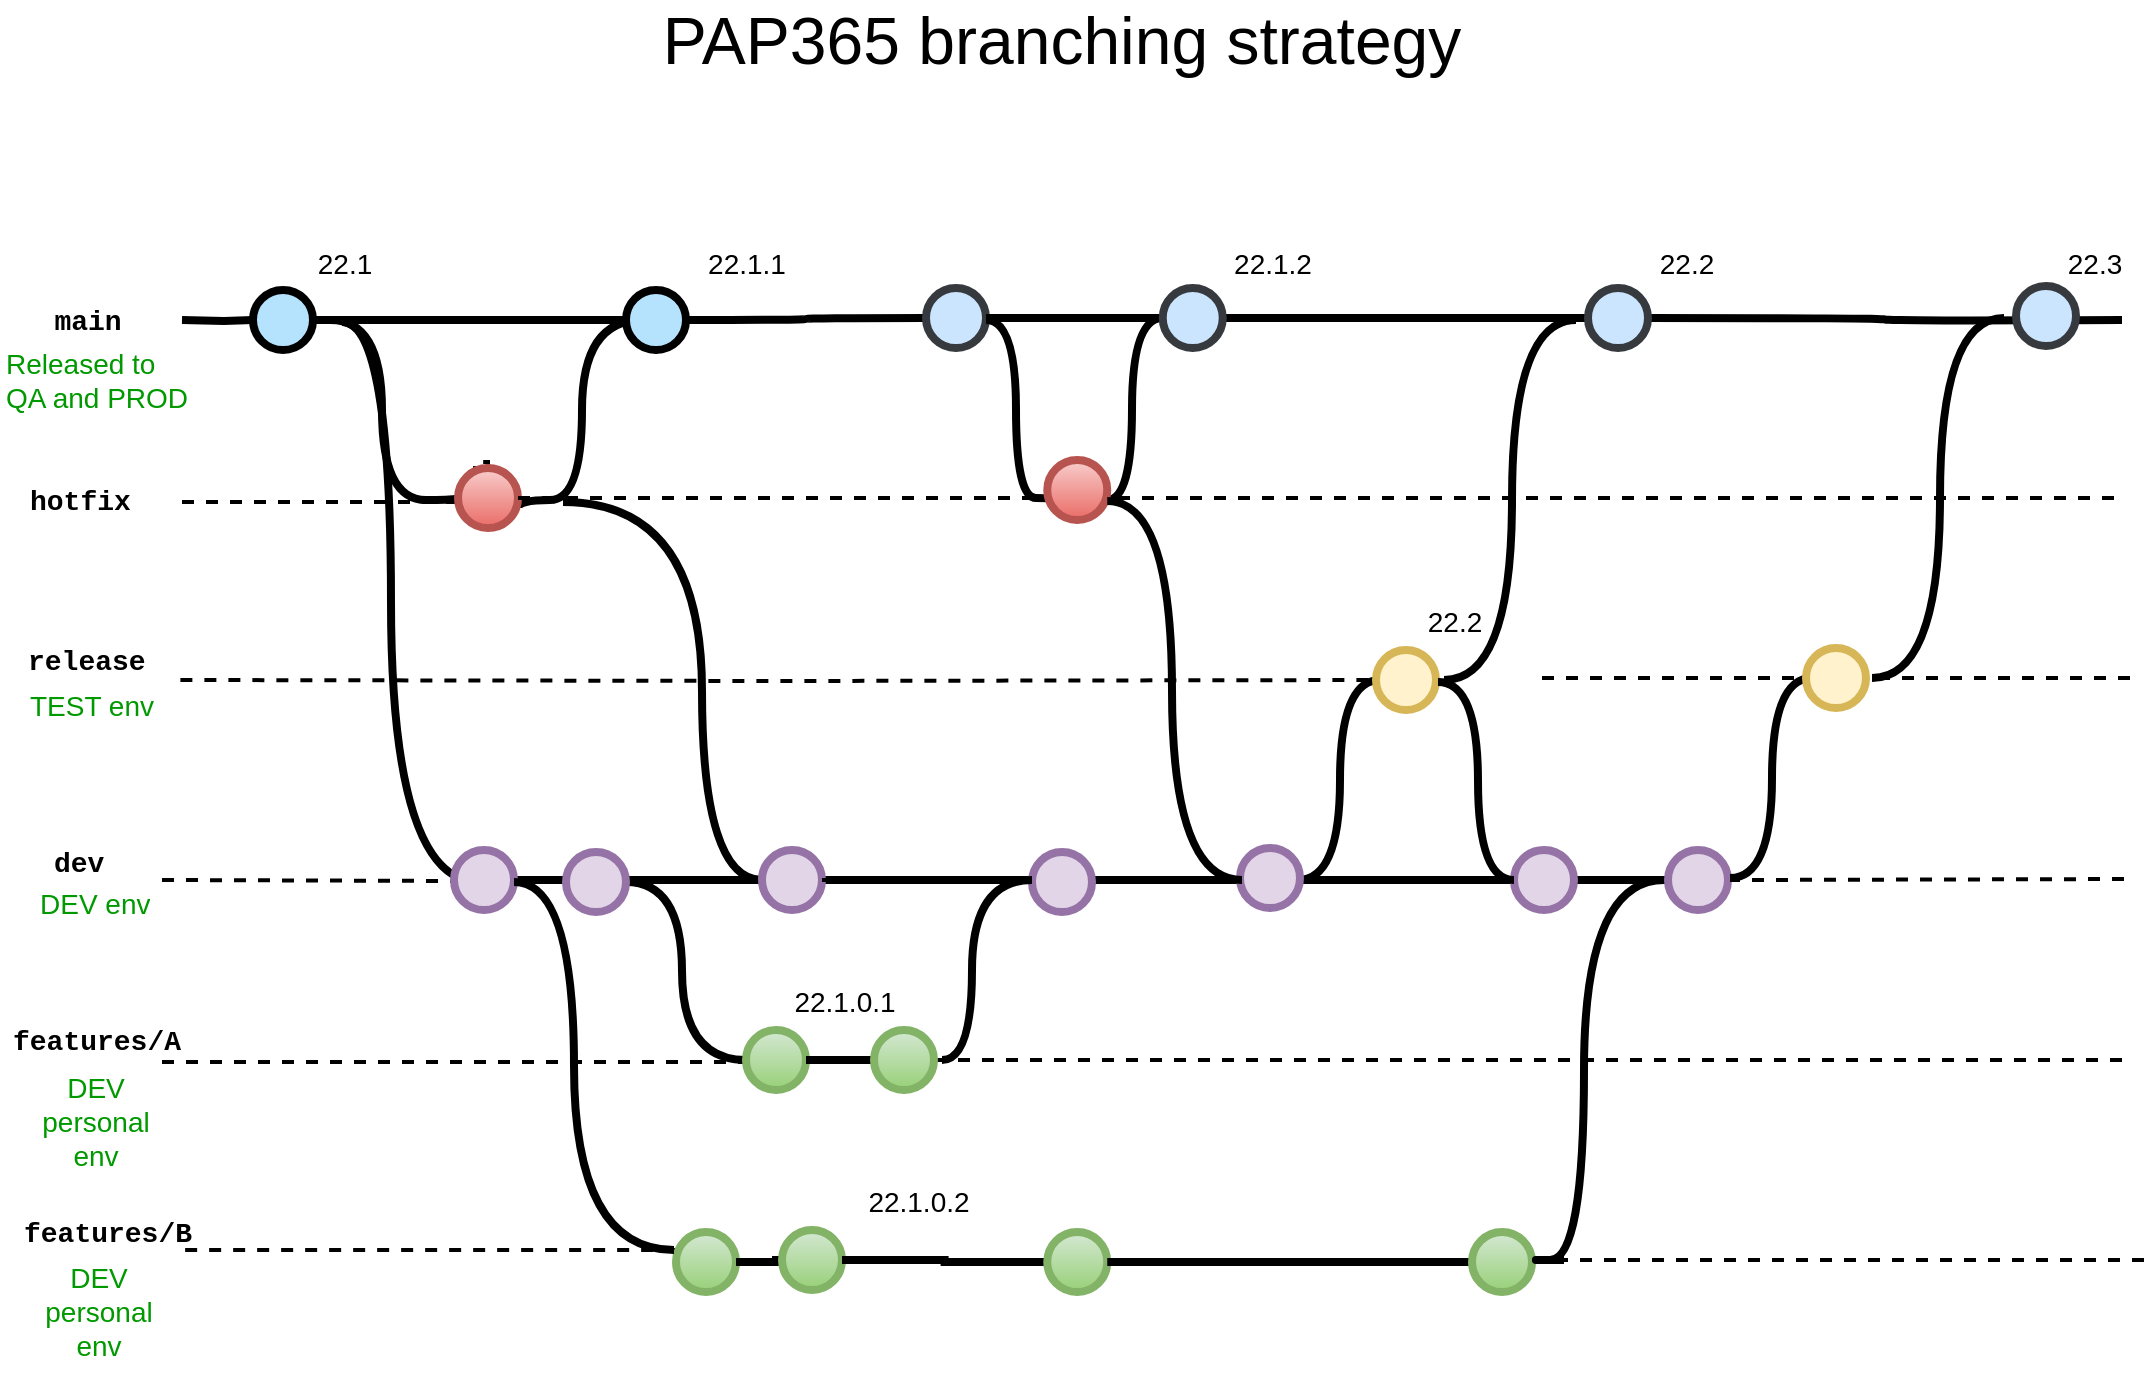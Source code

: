 <mxfile version="20.8.15" type="github"><diagram id="53IQXVl9icCSp_Kw3Ib1" name="Page-1"><mxGraphModel dx="1186" dy="732" grid="1" gridSize="10" guides="1" tooltips="1" connect="1" arrows="1" fold="1" page="1" pageScale="1" pageWidth="1100" pageHeight="850" math="0" shadow="0"><root><mxCell id="0"/><mxCell id="1" parent="0"/><mxCell id="fSnZ5vnYTslC5NarKmr_-11" value="PAP365 branching strategy" style="text;html=1;strokeColor=none;fillColor=none;align=center;verticalAlign=middle;whiteSpace=wrap;rounded=0;fontSize=33;fontColor=#000000;" parent="1" vertex="1"><mxGeometry x="155" y="40" width="790" height="40" as="geometry"/></mxCell><mxCell id="9hBKPDzoitwpIBdzFDQ7-28" value="features/B" style="text;html=1;strokeColor=none;fillColor=none;align=center;verticalAlign=middle;whiteSpace=wrap;overflow=hidden;fontSize=14;fontStyle=1;fontFamily=Courier New;" parent="1" vertex="1"><mxGeometry x="27.19" y="646" width="92" height="20" as="geometry"/></mxCell><mxCell id="9hBKPDzoitwpIBdzFDQ7-37" value="DEV personal env" style="text;html=1;strokeColor=none;fillColor=none;align=center;verticalAlign=middle;whiteSpace=wrap;overflow=hidden;fontSize=14;fontStyle=0;fontColor=#009900;" parent="1" vertex="1"><mxGeometry x="34.57" y="666" width="67.25" height="60" as="geometry"/></mxCell><mxCell id="ck4O1efFFyVbqovqOwfO-1" value="" style="edgeStyle=orthogonalEdgeStyle;rounded=0;html=1;jettySize=auto;orthogonalLoop=1;strokeWidth=4;endArrow=none;endFill=0;startArrow=none;" parent="1" source="ck4O1efFFyVbqovqOwfO-7" edge="1"><mxGeometry x="154.5" y="200" as="geometry"><mxPoint x="110" y="200" as="sourcePoint"/><mxPoint x="224.5" y="200" as="targetPoint"/></mxGeometry></mxCell><mxCell id="ck4O1efFFyVbqovqOwfO-2" value="main" style="text;html=1;strokeColor=none;fillColor=none;align=center;verticalAlign=middle;whiteSpace=wrap;overflow=hidden;fontSize=14;fontStyle=1;fontFamily=Courier New;" parent="1" vertex="1"><mxGeometry x="38" y="190" width="50" height="20" as="geometry"/></mxCell><mxCell id="ck4O1efFFyVbqovqOwfO-4" value="Released to QA and PROD" style="text;html=1;strokeColor=none;fillColor=none;align=left;verticalAlign=middle;whiteSpace=wrap;overflow=hidden;fontSize=14;fontStyle=0;fontColor=#009900;" parent="1" vertex="1"><mxGeometry x="19.57" y="210" width="97.25" height="39" as="geometry"/></mxCell><mxCell id="ck4O1efFFyVbqovqOwfO-8" value="" style="edgeStyle=orthogonalEdgeStyle;curved=1;rounded=0;orthogonalLoop=1;jettySize=auto;html=1;endArrow=none;endFill=0;strokeWidth=4;fontFamily=Courier New;fontSize=16;exitX=1;exitY=0.5;exitDx=0;exitDy=0;exitPerimeter=0;" parent="1" target="ck4O1efFFyVbqovqOwfO-12" edge="1" source="ck4O1efFFyVbqovqOwfO-34"><mxGeometry relative="1" as="geometry"><mxPoint x="467" y="199" as="sourcePoint"/></mxGeometry></mxCell><mxCell id="ck4O1efFFyVbqovqOwfO-10" value="" style="edgeStyle=orthogonalEdgeStyle;curved=1;rounded=0;orthogonalLoop=1;jettySize=auto;html=1;endArrow=none;endFill=0;strokeWidth=4;fontFamily=Courier New;fontSize=16;startArrow=none;" parent="1" source="ck4O1efFFyVbqovqOwfO-15" edge="1"><mxGeometry relative="1" as="geometry"><mxPoint x="707" y="199" as="targetPoint"/></mxGeometry></mxCell><mxCell id="ck4O1efFFyVbqovqOwfO-11" value="" style="edgeStyle=orthogonalEdgeStyle;curved=1;rounded=0;orthogonalLoop=1;jettySize=auto;html=1;endArrow=none;endFill=0;strokeWidth=4;fontFamily=Courier New;fontSize=16;exitX=1;exitY=0.5;exitDx=0;exitDy=0;exitPerimeter=0;entryX=0;entryY=0.5;entryDx=0;entryDy=0;entryPerimeter=0;" parent="1" source="17730NkYTiJZY0oufSv_-13" target="9hBKPDzoitwpIBdzFDQ7-30" edge="1"><mxGeometry relative="1" as="geometry"><mxPoint x="391.13" y="555" as="targetPoint"/><mxPoint x="319.5" y="506" as="sourcePoint"/><Array as="points"><mxPoint x="360" y="481"/><mxPoint x="360" y="570"/></Array></mxGeometry></mxCell><mxCell id="ck4O1efFFyVbqovqOwfO-12" value="" style="verticalLabelPosition=bottom;verticalAlign=top;html=1;strokeWidth=4;shape=mxgraph.flowchart.on-page_reference;strokeColor=#36393d;fillColor=#cce5ff;" parent="1" vertex="1"><mxGeometry x="482" y="184" width="30" height="30" as="geometry"/></mxCell><mxCell id="ck4O1efFFyVbqovqOwfO-13" value="" style="edgeStyle=orthogonalEdgeStyle;curved=1;rounded=0;orthogonalLoop=1;jettySize=auto;html=1;endArrow=none;endFill=0;strokeWidth=4;fontFamily=Courier New;fontSize=16;startArrow=none;" parent="1" target="ck4O1efFFyVbqovqOwfO-15" edge="1" source="17730NkYTiJZY0oufSv_-48"><mxGeometry relative="1" as="geometry"><mxPoint x="1080" y="200" as="sourcePoint"/></mxGeometry></mxCell><mxCell id="ck4O1efFFyVbqovqOwfO-22" value="22.1" style="text;html=1;strokeColor=none;fillColor=none;align=center;verticalAlign=middle;whiteSpace=wrap;overflow=hidden;fontSize=14;" parent="1" vertex="1"><mxGeometry x="145.5" y="161" width="91" height="20" as="geometry"/></mxCell><mxCell id="ck4O1efFFyVbqovqOwfO-24" value="" style="edgeStyle=orthogonalEdgeStyle;curved=1;rounded=0;orthogonalLoop=1;jettySize=auto;html=1;endArrow=none;endFill=0;strokeWidth=4;fontFamily=Courier New;fontSize=16;entryX=0;entryY=0.5;entryDx=0;entryDy=0;entryPerimeter=0;" parent="1" source="ck4O1efFFyVbqovqOwfO-25" target="ck4O1efFFyVbqovqOwfO-15" edge="1"><mxGeometry relative="1" as="geometry"><mxPoint x="745.87" y="279" as="targetPoint"/><Array as="points"><mxPoint x="585" y="290"/><mxPoint x="585" y="199"/></Array></mxGeometry></mxCell><mxCell id="ck4O1efFFyVbqovqOwfO-27" value="22.1.2" style="text;html=1;strokeColor=none;fillColor=none;align=center;verticalAlign=middle;whiteSpace=wrap;overflow=hidden;fontSize=14;" parent="1" vertex="1"><mxGeometry x="629.37" y="161" width="52.63" height="20" as="geometry"/></mxCell><mxCell id="_r8tFfjNaQo8byVIqAFJ-19" value="" style="edgeStyle=orthogonalEdgeStyle;curved=1;rounded=0;orthogonalLoop=1;jettySize=auto;html=1;endArrow=none;endFill=0;strokeWidth=4;fontFamily=Courier New;fontSize=16;" parent="1" source="ck4O1efFFyVbqovqOwfO-12" target="ck4O1efFFyVbqovqOwfO-15" edge="1"><mxGeometry relative="1" as="geometry"><mxPoint x="547" y="199" as="sourcePoint"/><mxPoint x="707" y="199" as="targetPoint"/></mxGeometry></mxCell><mxCell id="ck4O1efFFyVbqovqOwfO-15" value="" style="verticalLabelPosition=bottom;verticalAlign=top;html=1;strokeWidth=4;shape=mxgraph.flowchart.on-page_reference;strokeColor=#36393d;fillColor=#cce5ff;" parent="1" vertex="1"><mxGeometry x="600.37" y="184" width="30" height="30" as="geometry"/></mxCell><mxCell id="_r8tFfjNaQo8byVIqAFJ-22" value="22.1.1" style="text;html=1;strokeColor=none;fillColor=none;align=center;verticalAlign=middle;whiteSpace=wrap;overflow=hidden;fontSize=14;" parent="1" vertex="1"><mxGeometry x="362" y="161" width="60.5" height="20" as="geometry"/></mxCell><mxCell id="_r8tFfjNaQo8byVIqAFJ-40" value="" style="edgeStyle=orthogonalEdgeStyle;curved=1;rounded=0;orthogonalLoop=1;jettySize=auto;html=1;endArrow=none;endFill=0;strokeWidth=4;fontFamily=Courier New;fontSize=16;startArrow=none;exitX=1;exitY=0.667;exitDx=0;exitDy=0;exitPerimeter=0;" parent="1" edge="1"><mxGeometry relative="1" as="geometry"><mxPoint x="340" y="200" as="targetPoint"/><mxPoint x="278" y="294.01" as="sourcePoint"/><Array as="points"><mxPoint x="278" y="290"/><mxPoint x="310" y="290"/><mxPoint x="310" y="200"/></Array></mxGeometry></mxCell><mxCell id="pDLgfkYLmZ7nKOtSb_zo-12" value="hotfix" style="text;html=1;strokeColor=none;fillColor=none;align=left;verticalAlign=middle;whiteSpace=wrap;overflow=hidden;fontSize=14;fontStyle=1;fontFamily=Courier New;" parent="1" vertex="1"><mxGeometry x="32.19" y="280" width="73.62" height="20" as="geometry"/></mxCell><mxCell id="YvMvGw8tSOt4RGlKbDvN-7" value="" style="edgeStyle=orthogonalEdgeStyle;rounded=0;html=1;jettySize=auto;orthogonalLoop=1;plain-blue;endArrow=none;endFill=0;strokeWidth=4;strokeColor=#000000;startArrow=none;" parent="1" edge="1"><mxGeometry x="-229.88" y="480" as="geometry"><mxPoint x="824" y="480" as="targetPoint"/><mxPoint x="274" y="480" as="sourcePoint"/></mxGeometry></mxCell><mxCell id="YvMvGw8tSOt4RGlKbDvN-8" value="features/A" style="text;html=1;strokeColor=none;fillColor=none;align=center;verticalAlign=middle;whiteSpace=wrap;overflow=hidden;fontSize=14;fontStyle=1;fontFamily=Courier New;" parent="1" vertex="1"><mxGeometry x="21" y="550" width="93" height="21" as="geometry"/></mxCell><mxCell id="YvMvGw8tSOt4RGlKbDvN-10" value="TEST env" style="text;html=1;strokeColor=none;fillColor=none;align=left;verticalAlign=middle;whiteSpace=wrap;overflow=hidden;fontSize=14;fontStyle=0;fontColor=#009900;" parent="1" vertex="1"><mxGeometry x="32.19" y="380" width="72" height="25" as="geometry"/></mxCell><mxCell id="ck4O1efFFyVbqovqOwfO-34" value="" style="verticalLabelPosition=bottom;verticalAlign=top;html=1;strokeWidth=4;shape=mxgraph.flowchart.on-page_reference;fillColor=#b5e3fe;strokeColor=#000000;labelBorderColor=none;" parent="1" vertex="1"><mxGeometry x="332" y="185" width="30" height="30" as="geometry"/></mxCell><mxCell id="YvMvGw8tSOt4RGlKbDvN-45" style="edgeStyle=orthogonalEdgeStyle;curved=1;rounded=0;html=1;endArrow=none;endFill=0;jettySize=auto;orthogonalLoop=1;strokeWidth=4;fontSize=15;" parent="1" edge="1"><mxGeometry relative="1" as="geometry"><mxPoint x="709" y="380" as="targetPoint"/><Array as="points"><mxPoint x="689" y="480"/><mxPoint x="689" y="380"/></Array><mxPoint x="668" y="480" as="sourcePoint"/></mxGeometry></mxCell><mxCell id="kWK_K31KorMhjqKaLNin-1" value="" style="edgeStyle=orthogonalEdgeStyle;rounded=0;html=1;jettySize=auto;orthogonalLoop=1;strokeWidth=4;endArrow=none;endFill=0;" parent="1" target="ck4O1efFFyVbqovqOwfO-7" edge="1"><mxGeometry x="154.5" y="200" as="geometry"><mxPoint x="110" y="200" as="sourcePoint"/><mxPoint x="224.5" y="200" as="targetPoint"/></mxGeometry></mxCell><mxCell id="ck4O1efFFyVbqovqOwfO-7" value="" style="verticalLabelPosition=bottom;verticalAlign=top;html=1;strokeWidth=4;shape=mxgraph.flowchart.on-page_reference;plain-blue;gradientColor=none;fillColor=#B5E3Fe;strokeColor=#000000;" parent="1" vertex="1"><mxGeometry x="145.5" y="185" width="30" height="30" as="geometry"/></mxCell><mxCell id="kWK_K31KorMhjqKaLNin-9" value="" style="edgeStyle=orthogonalEdgeStyle;rounded=0;html=1;jettySize=auto;orthogonalLoop=1;plain-blue;endArrow=none;endFill=0;strokeWidth=4;strokeColor=#000000;startArrow=none;entryX=0;entryY=0.5;entryDx=0;entryDy=0;entryPerimeter=0;" parent="1" target="ck4O1efFFyVbqovqOwfO-34" edge="1"><mxGeometry x="67.74" y="199.5" as="geometry"><mxPoint x="319.5" y="199.5" as="targetPoint"/><mxPoint x="220" y="200" as="sourcePoint"/><Array as="points"><mxPoint x="270" y="200"/></Array></mxGeometry></mxCell><mxCell id="kWK_K31KorMhjqKaLNin-10" style="edgeStyle=orthogonalEdgeStyle;curved=1;rounded=0;html=1;endArrow=none;endFill=0;jettySize=auto;orthogonalLoop=1;strokeWidth=4;fontSize=15;" parent="1" edge="1"><mxGeometry relative="1" as="geometry"><mxPoint x="300.5" y="291" as="targetPoint"/><Array as="points"><mxPoint x="430" y="480"/><mxPoint x="370" y="480"/><mxPoint x="370" y="291"/></Array><mxPoint x="420" y="480" as="sourcePoint"/></mxGeometry></mxCell><mxCell id="17730NkYTiJZY0oufSv_-2" value="" style="edgeStyle=orthogonalEdgeStyle;curved=1;rounded=0;orthogonalLoop=1;jettySize=auto;html=1;endArrow=none;endFill=0;strokeWidth=4;fontFamily=Courier New;fontSize=16;startArrow=none;entryX=0;entryY=0.5;entryDx=0;entryDy=0;entryPerimeter=0;" edge="1" parent="1"><mxGeometry relative="1" as="geometry"><mxPoint x="251" y="285" as="targetPoint"/><mxPoint x="184.25" y="200" as="sourcePoint"/><Array as="points"><mxPoint x="210" y="200"/><mxPoint x="210" y="290"/><mxPoint x="254" y="290"/><mxPoint x="254" y="285"/></Array></mxGeometry></mxCell><mxCell id="17730NkYTiJZY0oufSv_-4" value="" style="edgeStyle=orthogonalEdgeStyle;rounded=0;html=1;jettySize=auto;orthogonalLoop=1;plain-blue;endArrow=none;endFill=0;strokeWidth=2;strokeColor=#000000;startArrow=none;dashed=1;" edge="1" parent="1"><mxGeometry x="-79.38" y="291" as="geometry"><mxPoint x="248" y="291" as="targetPoint"/><mxPoint x="110" y="291" as="sourcePoint"/><Array as="points"><mxPoint x="240" y="291"/><mxPoint x="240" y="291"/></Array></mxGeometry></mxCell><mxCell id="17730NkYTiJZY0oufSv_-5" value="" style="edgeStyle=orthogonalEdgeStyle;rounded=0;html=1;jettySize=auto;orthogonalLoop=1;plain-blue;endArrow=none;endFill=0;strokeWidth=2;strokeColor=#000000;startArrow=none;dashed=1;" edge="1" parent="1" target="_r8tFfjNaQo8byVIqAFJ-6"><mxGeometry x="-79.38" y="288" as="geometry"><mxPoint x="1080" y="288" as="targetPoint"/><mxPoint x="256.12" y="291" as="sourcePoint"/><Array as="points"/></mxGeometry></mxCell><mxCell id="_r8tFfjNaQo8byVIqAFJ-6" value="" style="verticalLabelPosition=bottom;verticalAlign=top;html=1;strokeWidth=4;shape=mxgraph.flowchart.on-page_reference;plain-blue;gradientColor=#EA6B66;strokeColor=#B85450;fillColor=#F8CECC;" parent="1" vertex="1"><mxGeometry x="248.0" y="274" width="30" height="30" as="geometry"/></mxCell><mxCell id="17730NkYTiJZY0oufSv_-6" style="edgeStyle=orthogonalEdgeStyle;curved=1;rounded=0;html=1;entryX=0;entryY=0.5;entryPerimeter=0;endArrow=none;endFill=0;jettySize=auto;orthogonalLoop=1;strokeWidth=4;fontSize=15;entryDx=0;entryDy=0;" edge="1" parent="1"><mxGeometry relative="1" as="geometry"><mxPoint x="190" y="201" as="targetPoint"/><Array as="points"><mxPoint x="214.5" y="481"/><mxPoint x="214.5" y="201"/></Array><mxPoint x="258.5" y="481" as="sourcePoint"/></mxGeometry></mxCell><mxCell id="17730NkYTiJZY0oufSv_-8" value="" style="edgeStyle=orthogonalEdgeStyle;rounded=0;html=1;jettySize=auto;orthogonalLoop=1;plain-blue;endArrow=none;endFill=0;strokeWidth=2;strokeColor=#000000;startArrow=none;dashed=1;" edge="1" parent="1"><mxGeometry x="-108.19" y="376" as="geometry"><mxPoint x="1089.19" y="379" as="targetPoint"/><mxPoint x="790" y="379" as="sourcePoint"/><Array as="points"><mxPoint x="1051.19" y="379"/></Array></mxGeometry></mxCell><mxCell id="17730NkYTiJZY0oufSv_-10" value="" style="edgeStyle=orthogonalEdgeStyle;rounded=0;html=1;jettySize=auto;orthogonalLoop=1;plain-blue;endArrow=none;endFill=0;strokeWidth=2;strokeColor=#000000;startArrow=none;dashed=1;exitX=1;exitY=0.5;exitDx=0;exitDy=0;exitPerimeter=0;" edge="1" parent="1" source="17730NkYTiJZY0oufSv_-64"><mxGeometry x="-104.38" y="476.5" as="geometry"><mxPoint x="1085" y="479.5" as="targetPoint"/><mxPoint x="790" y="479.5" as="sourcePoint"/><Array as="points"><mxPoint x="890" y="480"/><mxPoint x="1055" y="480"/></Array></mxGeometry></mxCell><mxCell id="17730NkYTiJZY0oufSv_-15" value="" style="edgeStyle=orthogonalEdgeStyle;rounded=0;html=1;jettySize=auto;orthogonalLoop=1;plain-blue;endArrow=none;endFill=0;strokeWidth=2;strokeColor=#000000;startArrow=none;dashed=1;" edge="1" parent="1" source="17730NkYTiJZY0oufSv_-11" target="17730NkYTiJZY0oufSv_-13"><mxGeometry x="-109.38" y="466" as="geometry"><mxPoint x="1050" y="466" as="targetPoint"/><mxPoint x="281" y="469" as="sourcePoint"/><Array as="points"/></mxGeometry></mxCell><mxCell id="17730NkYTiJZY0oufSv_-16" value="" style="edgeStyle=orthogonalEdgeStyle;rounded=0;html=1;jettySize=auto;orthogonalLoop=1;plain-blue;endArrow=none;endFill=0;strokeWidth=2;strokeColor=#000000;startArrow=none;dashed=1;" edge="1" parent="1"><mxGeometry x="-79.38" y="287" as="geometry"><mxPoint x="1080" y="289" as="targetPoint"/><mxPoint x="278" y="289" as="sourcePoint"/><Array as="points"><mxPoint x="440" y="289"/><mxPoint x="440" y="289"/></Array></mxGeometry></mxCell><mxCell id="17730NkYTiJZY0oufSv_-18" value="release" style="text;html=1;strokeColor=none;fillColor=none;align=left;verticalAlign=middle;whiteSpace=wrap;overflow=hidden;fontSize=14;fontStyle=1;fontFamily=Courier New;" vertex="1" parent="1"><mxGeometry x="30.57" y="360" width="73.62" height="20" as="geometry"/></mxCell><mxCell id="17730NkYTiJZY0oufSv_-19" value="dev" style="text;html=1;strokeColor=none;fillColor=none;align=left;verticalAlign=middle;whiteSpace=wrap;overflow=hidden;fontSize=14;fontStyle=1;fontFamily=Courier New;" vertex="1" parent="1"><mxGeometry x="44.1" y="461" width="37.81" height="20" as="geometry"/></mxCell><mxCell id="17730NkYTiJZY0oufSv_-20" value="DEV env" style="text;html=1;strokeColor=none;fillColor=none;align=left;verticalAlign=middle;whiteSpace=wrap;overflow=hidden;fontSize=14;fontStyle=0;fontColor=#009900;" vertex="1" parent="1"><mxGeometry x="37.19" y="481" width="72" height="20" as="geometry"/></mxCell><mxCell id="17730NkYTiJZY0oufSv_-25" value="" style="edgeStyle=orthogonalEdgeStyle;rounded=0;html=1;jettySize=auto;orthogonalLoop=1;plain-blue;endArrow=none;endFill=0;strokeWidth=2;strokeColor=#000000;startArrow=none;dashed=1;" edge="1" parent="1" target="17730NkYTiJZY0oufSv_-23"><mxGeometry x="-109.38" y="475" as="geometry"><mxPoint x="1080" y="478" as="targetPoint"/><mxPoint x="100" y="480" as="sourcePoint"/><Array as="points"/></mxGeometry></mxCell><mxCell id="17730NkYTiJZY0oufSv_-23" value="" style="verticalLabelPosition=bottom;verticalAlign=top;html=1;strokeWidth=4;shape=mxgraph.flowchart.on-page_reference;fillColor=#e1d5e7;strokeColor=#9673a6;" vertex="1" parent="1"><mxGeometry x="400" y="465" width="30" height="30" as="geometry"/></mxCell><mxCell id="17730NkYTiJZY0oufSv_-11" value="" style="verticalLabelPosition=bottom;verticalAlign=top;html=1;strokeWidth=4;shape=mxgraph.flowchart.on-page_reference;fillColor=#e1d5e7;strokeColor=#9673a6;" vertex="1" parent="1"><mxGeometry x="246" y="465" width="30" height="30" as="geometry"/></mxCell><mxCell id="17730NkYTiJZY0oufSv_-13" value="" style="verticalLabelPosition=bottom;verticalAlign=top;html=1;strokeWidth=4;shape=mxgraph.flowchart.on-page_reference;fillColor=#e1d5e7;strokeColor=#9673a6;" vertex="1" parent="1"><mxGeometry x="302" y="466" width="30" height="30" as="geometry"/></mxCell><mxCell id="17730NkYTiJZY0oufSv_-26" value="" style="edgeStyle=orthogonalEdgeStyle;rounded=0;html=1;jettySize=auto;orthogonalLoop=1;plain-blue;endArrow=none;endFill=0;strokeWidth=2;strokeColor=#000000;startArrow=none;dashed=1;" edge="1" parent="1" source="YvMvGw8tSOt4RGlKbDvN-15"><mxGeometry x="-117.38" y="567" as="geometry"><mxPoint x="1080" y="570" as="targetPoint"/><mxPoint x="100" y="571" as="sourcePoint"/><Array as="points"><mxPoint x="1042" y="570"/></Array></mxGeometry></mxCell><mxCell id="17730NkYTiJZY0oufSv_-27" value="DEV personal env" style="text;html=1;strokeColor=none;fillColor=none;align=center;verticalAlign=middle;whiteSpace=wrap;overflow=hidden;fontSize=14;fontStyle=0;fontColor=#009900;" vertex="1" parent="1"><mxGeometry x="33.81" y="571" width="66.19" height="59" as="geometry"/></mxCell><mxCell id="17730NkYTiJZY0oufSv_-28" value="" style="edgeStyle=orthogonalEdgeStyle;rounded=0;html=1;jettySize=auto;orthogonalLoop=1;plain-blue;endArrow=none;endFill=0;strokeWidth=2;strokeColor=#000000;startArrow=none;dashed=1;" edge="1" parent="1" source="17730NkYTiJZY0oufSv_-62"><mxGeometry x="-105.81" y="667" as="geometry"><mxPoint x="1091.57" y="670" as="targetPoint"/><mxPoint x="111.57" y="671" as="sourcePoint"/><Array as="points"><mxPoint x="1053.57" y="670"/></Array></mxGeometry></mxCell><mxCell id="17730NkYTiJZY0oufSv_-30" value="" style="edgeStyle=orthogonalEdgeStyle;rounded=0;html=1;jettySize=auto;orthogonalLoop=1;plain-blue;endArrow=none;endFill=0;strokeWidth=2;strokeColor=#000000;startArrow=none;dashed=1;" edge="1" parent="1" target="9hBKPDzoitwpIBdzFDQ7-30"><mxGeometry x="-117.38" y="567" as="geometry"><mxPoint x="1080" y="570" as="targetPoint"/><mxPoint x="100" y="571" as="sourcePoint"/><Array as="points"><mxPoint x="320" y="571"/><mxPoint x="320" y="571"/></Array></mxGeometry></mxCell><mxCell id="9hBKPDzoitwpIBdzFDQ7-30" value="" style="verticalLabelPosition=bottom;verticalAlign=top;html=1;strokeWidth=4;shape=mxgraph.flowchart.on-page_reference;strokeColor=#82b366;fillColor=#d5e8d4;gradientColor=#97d077;" parent="1" vertex="1"><mxGeometry x="392" y="555" width="30" height="30" as="geometry"/></mxCell><mxCell id="17730NkYTiJZY0oufSv_-31" value="" style="edgeStyle=orthogonalEdgeStyle;rounded=0;html=1;jettySize=auto;orthogonalLoop=1;plain-blue;endArrow=none;endFill=0;strokeWidth=4;strokeColor=#000000;startArrow=none;" edge="1" parent="1" source="9hBKPDzoitwpIBdzFDQ7-30" target="YvMvGw8tSOt4RGlKbDvN-15"><mxGeometry x="-117.38" y="567" as="geometry"><mxPoint x="1080" y="570" as="targetPoint"/><mxPoint x="422" y="570" as="sourcePoint"/><Array as="points"/></mxGeometry></mxCell><mxCell id="YvMvGw8tSOt4RGlKbDvN-15" value="" style="verticalLabelPosition=bottom;verticalAlign=top;html=1;strokeWidth=4;shape=mxgraph.flowchart.on-page_reference;gradientColor=#97d077;strokeColor=#82b366;fillColor=#d5e8d4;" parent="1" vertex="1"><mxGeometry x="456" y="555" width="30" height="30" as="geometry"/></mxCell><mxCell id="17730NkYTiJZY0oufSv_-34" value="" style="edgeStyle=orthogonalEdgeStyle;rounded=0;html=1;jettySize=auto;orthogonalLoop=1;plain-blue;endArrow=none;endFill=0;strokeWidth=2;strokeColor=#000000;startArrow=none;dashed=1;" edge="1" parent="1" source="17730NkYTiJZY0oufSv_-23" target="17730NkYTiJZY0oufSv_-32"><mxGeometry x="-109.38" y="475" as="geometry"><mxPoint x="1080" y="478" as="targetPoint"/><mxPoint x="430" y="478" as="sourcePoint"/><Array as="points"/></mxGeometry></mxCell><mxCell id="17730NkYTiJZY0oufSv_-32" value="" style="verticalLabelPosition=bottom;verticalAlign=top;html=1;strokeWidth=4;shape=mxgraph.flowchart.on-page_reference;fillColor=#e1d5e7;strokeColor=#9673a6;" vertex="1" parent="1"><mxGeometry x="535" y="466" width="30" height="30" as="geometry"/></mxCell><mxCell id="17730NkYTiJZY0oufSv_-35" value="" style="edgeStyle=orthogonalEdgeStyle;curved=1;rounded=0;orthogonalLoop=1;jettySize=auto;html=1;endArrow=none;endFill=0;strokeWidth=4;fontFamily=Courier New;fontSize=16;startArrow=none;" edge="1" parent="1"><mxGeometry relative="1" as="geometry"><mxPoint x="535" y="479.99" as="targetPoint"/><mxPoint x="490" y="570" as="sourcePoint"/><Array as="points"><mxPoint x="490" y="570"/><mxPoint x="505" y="570"/><mxPoint x="505" y="480"/></Array></mxGeometry></mxCell><mxCell id="17730NkYTiJZY0oufSv_-39" value="" style="edgeStyle=orthogonalEdgeStyle;rounded=0;html=1;jettySize=auto;orthogonalLoop=1;plain-blue;endArrow=none;endFill=0;strokeWidth=2;strokeColor=#000000;startArrow=none;dashed=1;" edge="1" parent="1" target="17730NkYTiJZY0oufSv_-36"><mxGeometry x="-108.19" y="376" as="geometry"><mxPoint x="1089.19" y="379" as="targetPoint"/><mxPoint x="109.19" y="380" as="sourcePoint"/><Array as="points"/></mxGeometry></mxCell><mxCell id="17730NkYTiJZY0oufSv_-36" value="" style="verticalLabelPosition=bottom;verticalAlign=top;html=1;strokeWidth=4;shape=mxgraph.flowchart.on-page_reference;fillColor=#fff2cc;strokeColor=#d6b656;" vertex="1" parent="1"><mxGeometry x="707" y="365" width="30" height="30" as="geometry"/></mxCell><mxCell id="17730NkYTiJZY0oufSv_-70" value="" style="edgeStyle=orthogonalEdgeStyle;rounded=0;orthogonalLoop=1;jettySize=auto;html=1;strokeWidth=4;endArrow=none;endFill=0;" edge="1" parent="1" source="17730NkYTiJZY0oufSv_-41" target="17730NkYTiJZY0oufSv_-64"><mxGeometry relative="1" as="geometry"/></mxCell><mxCell id="17730NkYTiJZY0oufSv_-41" value="" style="verticalLabelPosition=bottom;verticalAlign=top;html=1;strokeWidth=4;shape=mxgraph.flowchart.on-page_reference;fillColor=#e1d5e7;strokeColor=#9673a6;" vertex="1" parent="1"><mxGeometry x="776" y="465" width="30" height="30" as="geometry"/></mxCell><mxCell id="17730NkYTiJZY0oufSv_-45" value="" style="edgeStyle=orthogonalEdgeStyle;curved=1;rounded=0;orthogonalLoop=1;jettySize=auto;html=1;endArrow=none;endFill=0;strokeWidth=4;fontFamily=Courier New;fontSize=16;" edge="1" parent="1"><mxGeometry relative="1" as="geometry"><mxPoint x="547" y="290" as="targetPoint"/><mxPoint x="512" y="200" as="sourcePoint"/><Array as="points"><mxPoint x="527" y="200"/><mxPoint x="527" y="289"/></Array></mxGeometry></mxCell><mxCell id="ck4O1efFFyVbqovqOwfO-25" value="" style="verticalLabelPosition=bottom;verticalAlign=top;html=1;strokeWidth=4;shape=mxgraph.flowchart.on-page_reference;plain-blue;gradientColor=#EA6B66;strokeColor=#B85450;fillColor=#F8CECC;" parent="1" vertex="1"><mxGeometry x="542.63" y="270" width="30" height="30" as="geometry"/></mxCell><mxCell id="17730NkYTiJZY0oufSv_-46" value="" style="edgeStyle=orthogonalEdgeStyle;curved=1;rounded=0;orthogonalLoop=1;jettySize=auto;html=1;endArrow=none;endFill=0;strokeWidth=4;fontFamily=Courier New;fontSize=16;exitX=1;exitY=0.5;exitDx=0;exitDy=0;exitPerimeter=0;entryX=0;entryY=0.5;entryDx=0;entryDy=0;entryPerimeter=0;" edge="1" parent="1" target="17730NkYTiJZY0oufSv_-41"><mxGeometry relative="1" as="geometry"><mxPoint x="778" y="470" as="targetPoint"/><mxPoint x="738" y="381" as="sourcePoint"/><Array as="points"><mxPoint x="758" y="381"/><mxPoint x="758" y="480"/></Array></mxGeometry></mxCell><mxCell id="17730NkYTiJZY0oufSv_-47" value="" style="edgeStyle=orthogonalEdgeStyle;curved=1;rounded=0;orthogonalLoop=1;jettySize=auto;html=1;endArrow=none;endFill=0;strokeWidth=4;fontFamily=Courier New;fontSize=16;startArrow=none;" edge="1" parent="1"><mxGeometry relative="1" as="geometry"><mxPoint x="807" y="200" as="targetPoint"/><mxPoint x="741" y="380" as="sourcePoint"/><Array as="points"><mxPoint x="775" y="380"/><mxPoint x="775" y="200"/></Array></mxGeometry></mxCell><mxCell id="17730NkYTiJZY0oufSv_-51" value="" style="edgeStyle=orthogonalEdgeStyle;curved=1;rounded=0;orthogonalLoop=1;jettySize=auto;html=1;endArrow=none;endFill=0;strokeWidth=4;fontFamily=Courier New;fontSize=16;" edge="1" parent="1" target="17730NkYTiJZY0oufSv_-48"><mxGeometry relative="1" as="geometry"><mxPoint x="1080" y="200" as="sourcePoint"/><mxPoint x="630.37" y="199" as="targetPoint"/></mxGeometry></mxCell><mxCell id="17730NkYTiJZY0oufSv_-48" value="" style="verticalLabelPosition=bottom;verticalAlign=top;html=1;strokeWidth=4;shape=mxgraph.flowchart.on-page_reference;strokeColor=#36393d;fillColor=#cce5ff;" vertex="1" parent="1"><mxGeometry x="813.0" y="184" width="30" height="30" as="geometry"/></mxCell><mxCell id="17730NkYTiJZY0oufSv_-55" value="" style="edgeStyle=orthogonalEdgeStyle;rounded=0;html=1;jettySize=auto;orthogonalLoop=1;plain-blue;endArrow=none;endFill=0;strokeWidth=2;strokeColor=#000000;startArrow=none;dashed=1;" edge="1" parent="1"><mxGeometry x="-105.81" y="661" as="geometry"><mxPoint x="357" y="665" as="targetPoint"/><mxPoint x="111.57" y="665" as="sourcePoint"/><Array as="points"/></mxGeometry></mxCell><mxCell id="17730NkYTiJZY0oufSv_-52" value="" style="verticalLabelPosition=bottom;verticalAlign=top;html=1;strokeWidth=4;shape=mxgraph.flowchart.on-page_reference;strokeColor=#82b366;fillColor=#d5e8d4;gradientColor=#97d077;" vertex="1" parent="1"><mxGeometry x="357" y="656" width="30" height="30" as="geometry"/></mxCell><mxCell id="17730NkYTiJZY0oufSv_-56" style="edgeStyle=orthogonalEdgeStyle;curved=1;rounded=0;html=1;endArrow=none;endFill=0;jettySize=auto;orthogonalLoop=1;strokeWidth=4;fontSize=15;" edge="1" parent="1"><mxGeometry relative="1" as="geometry"><mxPoint x="276" y="481" as="targetPoint"/><Array as="points"><mxPoint x="306" y="665"/><mxPoint x="306" y="481"/></Array><mxPoint x="356" y="665" as="sourcePoint"/></mxGeometry></mxCell><mxCell id="17730NkYTiJZY0oufSv_-59" value="" style="edgeStyle=orthogonalEdgeStyle;rounded=0;html=1;jettySize=auto;orthogonalLoop=1;plain-blue;endArrow=none;endFill=0;strokeWidth=4;strokeColor=#000000;startArrow=none;" edge="1" parent="1" source="17730NkYTiJZY0oufSv_-52" target="17730NkYTiJZY0oufSv_-57"><mxGeometry x="-105.81" y="667" as="geometry"><mxPoint x="1091.57" y="670" as="targetPoint"/><mxPoint x="387" y="670" as="sourcePoint"/><Array as="points"/></mxGeometry></mxCell><mxCell id="17730NkYTiJZY0oufSv_-57" value="" style="verticalLabelPosition=bottom;verticalAlign=top;html=1;strokeWidth=4;shape=mxgraph.flowchart.on-page_reference;strokeColor=#82b366;fillColor=#d5e8d4;gradientColor=#97d077;" vertex="1" parent="1"><mxGeometry x="410" y="655" width="30" height="30" as="geometry"/></mxCell><mxCell id="17730NkYTiJZY0oufSv_-61" value="" style="edgeStyle=orthogonalEdgeStyle;rounded=0;html=1;jettySize=auto;orthogonalLoop=1;plain-blue;endArrow=none;endFill=0;strokeWidth=4;strokeColor=#000000;startArrow=none;" edge="1" parent="1" source="17730NkYTiJZY0oufSv_-57" target="17730NkYTiJZY0oufSv_-60"><mxGeometry x="-105.81" y="667" as="geometry"><mxPoint x="1091.57" y="670" as="targetPoint"/><mxPoint x="440" y="670" as="sourcePoint"/><Array as="points"/></mxGeometry></mxCell><mxCell id="17730NkYTiJZY0oufSv_-60" value="" style="verticalLabelPosition=bottom;verticalAlign=top;html=1;strokeWidth=4;shape=mxgraph.flowchart.on-page_reference;strokeColor=#82b366;fillColor=#d5e8d4;gradientColor=#97d077;" vertex="1" parent="1"><mxGeometry x="542.63" y="656" width="30" height="30" as="geometry"/></mxCell><mxCell id="17730NkYTiJZY0oufSv_-63" value="" style="edgeStyle=orthogonalEdgeStyle;rounded=0;html=1;jettySize=auto;orthogonalLoop=1;plain-blue;endArrow=none;endFill=0;strokeWidth=4;strokeColor=#000000;startArrow=none;" edge="1" parent="1" source="17730NkYTiJZY0oufSv_-60" target="17730NkYTiJZY0oufSv_-62"><mxGeometry x="-105.81" y="667" as="geometry"><mxPoint x="1091.57" y="670" as="targetPoint"/><mxPoint x="572.63" y="670" as="sourcePoint"/><Array as="points"/></mxGeometry></mxCell><mxCell id="17730NkYTiJZY0oufSv_-62" value="" style="verticalLabelPosition=bottom;verticalAlign=top;html=1;strokeWidth=4;shape=mxgraph.flowchart.on-page_reference;strokeColor=#82b366;fillColor=#d5e8d4;gradientColor=#97d077;" vertex="1" parent="1"><mxGeometry x="755" y="656" width="30" height="30" as="geometry"/></mxCell><mxCell id="17730NkYTiJZY0oufSv_-64" value="" style="verticalLabelPosition=bottom;verticalAlign=top;html=1;strokeWidth=4;shape=mxgraph.flowchart.on-page_reference;fillColor=#e1d5e7;strokeColor=#9673a6;" vertex="1" parent="1"><mxGeometry x="853" y="465" width="30" height="30" as="geometry"/></mxCell><mxCell id="17730NkYTiJZY0oufSv_-66" value="" style="edgeStyle=orthogonalEdgeStyle;curved=1;rounded=0;orthogonalLoop=1;jettySize=auto;html=1;endArrow=none;endFill=0;strokeWidth=4;fontFamily=Courier New;fontSize=16;startArrow=none;" edge="1" parent="1"><mxGeometry relative="1" as="geometry"><mxPoint x="851" y="480" as="targetPoint"/><mxPoint x="801" y="670" as="sourcePoint"/><Array as="points"><mxPoint x="777" y="670"/><mxPoint x="811" y="670"/><mxPoint x="811" y="480"/></Array></mxGeometry></mxCell><mxCell id="17730NkYTiJZY0oufSv_-72" value="" style="verticalLabelPosition=bottom;verticalAlign=top;html=1;strokeWidth=4;shape=mxgraph.flowchart.on-page_reference;fillColor=#e1d5e7;strokeColor=#9673a6;" vertex="1" parent="1"><mxGeometry x="639" y="464" width="30" height="30" as="geometry"/></mxCell><mxCell id="17730NkYTiJZY0oufSv_-73" style="edgeStyle=orthogonalEdgeStyle;curved=1;rounded=0;html=1;endArrow=none;endFill=0;jettySize=auto;orthogonalLoop=1;strokeWidth=4;fontSize=15;" edge="1" parent="1"><mxGeometry relative="1" as="geometry"><mxPoint x="572.63" y="290.5" as="targetPoint"/><Array as="points"><mxPoint x="605" y="480"/><mxPoint x="605" y="291"/></Array><mxPoint x="640" y="480" as="sourcePoint"/></mxGeometry></mxCell><mxCell id="17730NkYTiJZY0oufSv_-75" value="22.2" style="text;html=1;strokeColor=none;fillColor=none;align=center;verticalAlign=middle;whiteSpace=wrap;overflow=hidden;fontSize=14;" vertex="1" parent="1"><mxGeometry x="836" y="161" width="52.63" height="20" as="geometry"/></mxCell><mxCell id="17730NkYTiJZY0oufSv_-77" value="22.2" style="text;html=1;strokeColor=none;fillColor=none;align=center;verticalAlign=middle;whiteSpace=wrap;overflow=hidden;fontSize=14;" vertex="1" parent="1"><mxGeometry x="720" y="340" width="52.63" height="20" as="geometry"/></mxCell><mxCell id="17730NkYTiJZY0oufSv_-78" value="22.1.0.1" style="text;html=1;strokeColor=none;fillColor=none;align=center;verticalAlign=middle;whiteSpace=wrap;overflow=hidden;fontSize=14;" vertex="1" parent="1"><mxGeometry x="403.37" y="530" width="76.63" height="20" as="geometry"/></mxCell><mxCell id="17730NkYTiJZY0oufSv_-79" value="22.1.0.2" style="text;html=1;strokeColor=none;fillColor=none;align=center;verticalAlign=middle;whiteSpace=wrap;overflow=hidden;fontSize=14;" vertex="1" parent="1"><mxGeometry x="440" y="630" width="76.63" height="20" as="geometry"/></mxCell><mxCell id="17730NkYTiJZY0oufSv_-81" style="edgeStyle=orthogonalEdgeStyle;curved=1;rounded=0;html=1;endArrow=none;endFill=0;jettySize=auto;orthogonalLoop=1;strokeWidth=4;fontSize=15;" edge="1" parent="1"><mxGeometry relative="1" as="geometry"><mxPoint x="925" y="379" as="targetPoint"/><Array as="points"><mxPoint x="905" y="479"/><mxPoint x="905" y="379"/></Array><mxPoint x="884" y="479" as="sourcePoint"/></mxGeometry></mxCell><mxCell id="17730NkYTiJZY0oufSv_-83" value="" style="verticalLabelPosition=bottom;verticalAlign=top;html=1;strokeWidth=4;shape=mxgraph.flowchart.on-page_reference;fillColor=#fff2cc;strokeColor=#d6b656;" vertex="1" parent="1"><mxGeometry x="922" y="364" width="30" height="30" as="geometry"/></mxCell><mxCell id="17730NkYTiJZY0oufSv_-84" value="" style="edgeStyle=orthogonalEdgeStyle;curved=1;rounded=0;orthogonalLoop=1;jettySize=auto;html=1;endArrow=none;endFill=0;strokeWidth=4;fontFamily=Courier New;fontSize=16;startArrow=none;" edge="1" parent="1"><mxGeometry relative="1" as="geometry"><mxPoint x="1021" y="199" as="targetPoint"/><mxPoint x="955" y="379" as="sourcePoint"/><Array as="points"><mxPoint x="989" y="379"/><mxPoint x="989" y="199"/></Array></mxGeometry></mxCell><mxCell id="17730NkYTiJZY0oufSv_-85" value="" style="verticalLabelPosition=bottom;verticalAlign=top;html=1;strokeWidth=4;shape=mxgraph.flowchart.on-page_reference;strokeColor=#36393d;fillColor=#cce5ff;" vertex="1" parent="1"><mxGeometry x="1027" y="183" width="30" height="30" as="geometry"/></mxCell><mxCell id="17730NkYTiJZY0oufSv_-87" value="22.3" style="text;html=1;strokeColor=none;fillColor=none;align=center;verticalAlign=middle;whiteSpace=wrap;overflow=hidden;fontSize=14;" vertex="1" parent="1"><mxGeometry x="1040" y="161" width="52.63" height="20" as="geometry"/></mxCell></root></mxGraphModel></diagram></mxfile>